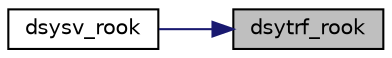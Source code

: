 digraph "dsytrf_rook"
{
 // LATEX_PDF_SIZE
  edge [fontname="Helvetica",fontsize="10",labelfontname="Helvetica",labelfontsize="10"];
  node [fontname="Helvetica",fontsize="10",shape=record];
  rankdir="RL";
  Node1 [label="dsytrf_rook",height=0.2,width=0.4,color="black", fillcolor="grey75", style="filled", fontcolor="black",tooltip="DSYTRF_ROOK"];
  Node1 -> Node2 [dir="back",color="midnightblue",fontsize="10",style="solid",fontname="Helvetica"];
  Node2 [label="dsysv_rook",height=0.2,width=0.4,color="black", fillcolor="white", style="filled",URL="$dsysv__rook_8f.html#a1b3fcf55f485dd01efeb8435dccf9215",tooltip="DSYSV_ROOK computes the solution to system of linear equations A * X = B for SY matrices"];
}

